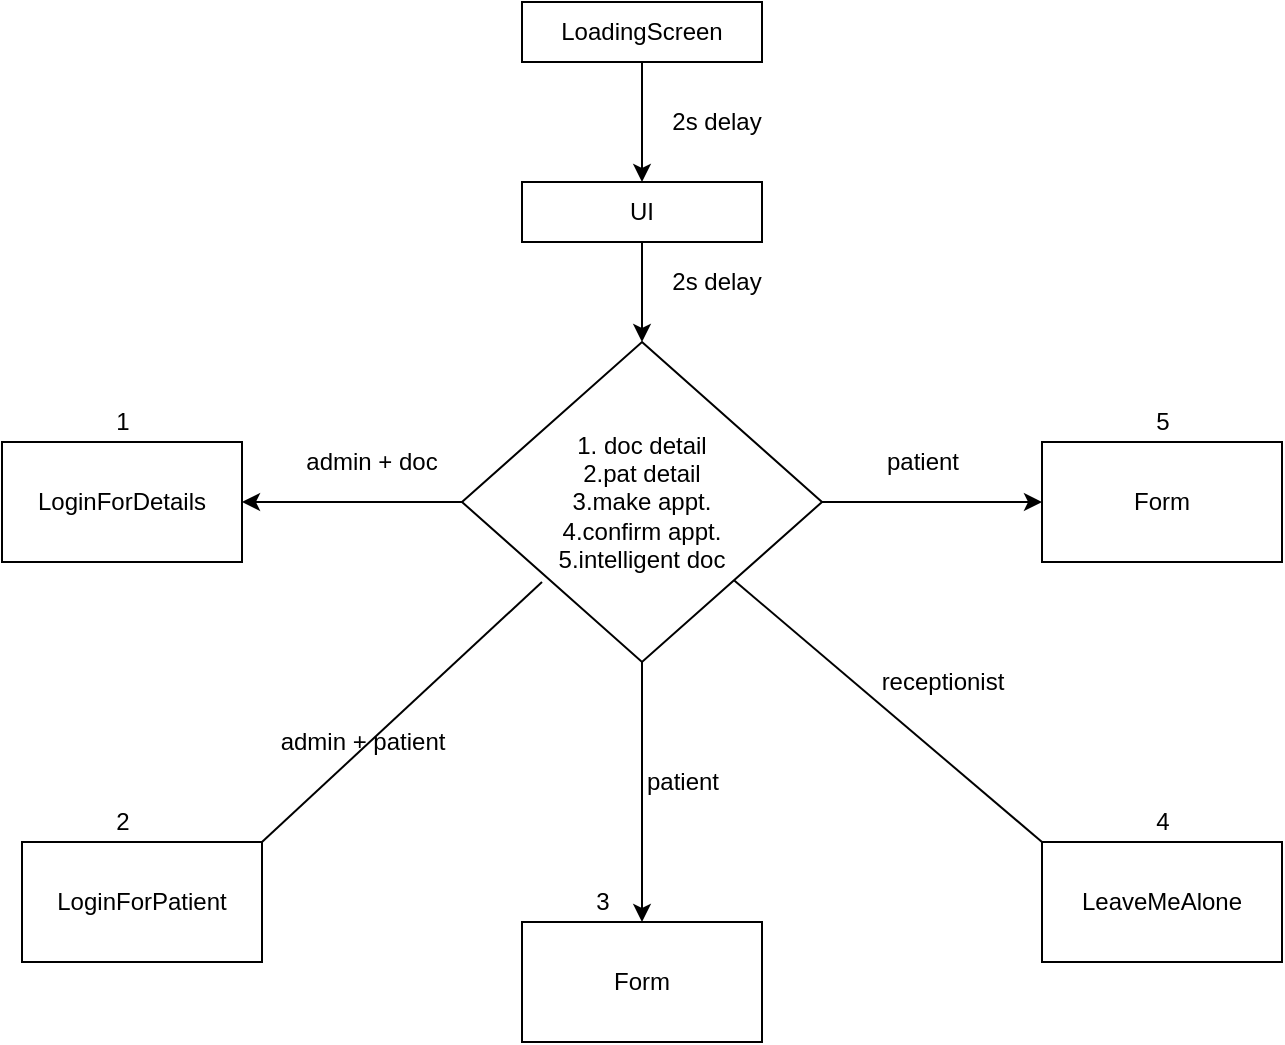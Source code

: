 <mxfile version="13.6.2" type="device"><diagram id="_S3pHIR7mjjs9VSfQLQi" name="Page-1"><mxGraphModel dx="1038" dy="580" grid="1" gridSize="10" guides="1" tooltips="1" connect="1" arrows="1" fold="1" page="1" pageScale="1" pageWidth="850" pageHeight="1100" math="0" shadow="0"><root><mxCell id="0"/><mxCell id="1" parent="0"/><mxCell id="7-LubkrSGCIGdJGcLA9A-3" value="" style="edgeStyle=orthogonalEdgeStyle;rounded=0;orthogonalLoop=1;jettySize=auto;html=1;" parent="1" source="7-LubkrSGCIGdJGcLA9A-1" target="7-LubkrSGCIGdJGcLA9A-2" edge="1"><mxGeometry relative="1" as="geometry"/></mxCell><mxCell id="7-LubkrSGCIGdJGcLA9A-1" value="LoadingScreen" style="rounded=0;whiteSpace=wrap;html=1;" parent="1" vertex="1"><mxGeometry x="320" y="40" width="120" height="30" as="geometry"/></mxCell><mxCell id="7-LubkrSGCIGdJGcLA9A-5" value="" style="edgeStyle=orthogonalEdgeStyle;rounded=0;orthogonalLoop=1;jettySize=auto;html=1;" parent="1" source="7-LubkrSGCIGdJGcLA9A-2" edge="1"><mxGeometry relative="1" as="geometry"><mxPoint x="380" y="210" as="targetPoint"/></mxGeometry></mxCell><mxCell id="7-LubkrSGCIGdJGcLA9A-2" value="UI" style="whiteSpace=wrap;html=1;rounded=0;" parent="1" vertex="1"><mxGeometry x="320" y="130" width="120" height="30" as="geometry"/></mxCell><mxCell id="7-LubkrSGCIGdJGcLA9A-6" value="2s delay" style="text;html=1;strokeColor=none;fillColor=none;align=center;verticalAlign=middle;whiteSpace=wrap;rounded=0;" parent="1" vertex="1"><mxGeometry x="385" y="90" width="65" height="20" as="geometry"/></mxCell><mxCell id="7-LubkrSGCIGdJGcLA9A-7" value="2s delay" style="text;html=1;strokeColor=none;fillColor=none;align=center;verticalAlign=middle;whiteSpace=wrap;rounded=0;" parent="1" vertex="1"><mxGeometry x="385" y="170" width="65" height="20" as="geometry"/></mxCell><mxCell id="7-LubkrSGCIGdJGcLA9A-11" value="" style="edgeStyle=orthogonalEdgeStyle;rounded=0;orthogonalLoop=1;jettySize=auto;html=1;" parent="1" source="7-LubkrSGCIGdJGcLA9A-8" target="7-LubkrSGCIGdJGcLA9A-10" edge="1"><mxGeometry relative="1" as="geometry"/></mxCell><mxCell id="7-LubkrSGCIGdJGcLA9A-13" value="" style="edgeStyle=orthogonalEdgeStyle;rounded=0;orthogonalLoop=1;jettySize=auto;html=1;" parent="1" source="7-LubkrSGCIGdJGcLA9A-8" target="7-LubkrSGCIGdJGcLA9A-12" edge="1"><mxGeometry relative="1" as="geometry"/></mxCell><mxCell id="7-LubkrSGCIGdJGcLA9A-15" value="" style="edgeStyle=orthogonalEdgeStyle;rounded=0;orthogonalLoop=1;jettySize=auto;html=1;" parent="1" source="7-LubkrSGCIGdJGcLA9A-8" target="7-LubkrSGCIGdJGcLA9A-14" edge="1"><mxGeometry relative="1" as="geometry"/></mxCell><mxCell id="7-LubkrSGCIGdJGcLA9A-8" value="1. doc detail&lt;br&gt;2.pat detail&lt;br&gt;3.make appt.&lt;br&gt;4.confirm appt.&lt;br&gt;5.intelligent doc" style="rhombus;whiteSpace=wrap;html=1;" parent="1" vertex="1"><mxGeometry x="290" y="210" width="180" height="160" as="geometry"/></mxCell><mxCell id="7-LubkrSGCIGdJGcLA9A-10" value="Form" style="whiteSpace=wrap;html=1;" parent="1" vertex="1"><mxGeometry x="580" y="260" width="120" height="60" as="geometry"/></mxCell><mxCell id="7-LubkrSGCIGdJGcLA9A-12" value="LoginForDetails" style="whiteSpace=wrap;html=1;" parent="1" vertex="1"><mxGeometry x="60" y="260" width="120" height="60" as="geometry"/></mxCell><mxCell id="7-LubkrSGCIGdJGcLA9A-14" value="Form" style="whiteSpace=wrap;html=1;" parent="1" vertex="1"><mxGeometry x="320" y="500" width="120" height="60" as="geometry"/></mxCell><mxCell id="7-LubkrSGCIGdJGcLA9A-17" value="" style="endArrow=none;html=1;" parent="1" edge="1"><mxGeometry width="50" height="50" relative="1" as="geometry"><mxPoint x="190" y="460" as="sourcePoint"/><mxPoint x="330" y="330" as="targetPoint"/></mxGeometry></mxCell><mxCell id="7-LubkrSGCIGdJGcLA9A-18" value="" style="endArrow=none;html=1;exitX=0;exitY=0;exitDx=0;exitDy=0;" parent="1" source="7-LubkrSGCIGdJGcLA9A-20" target="7-LubkrSGCIGdJGcLA9A-8" edge="1"><mxGeometry width="50" height="50" relative="1" as="geometry"><mxPoint x="580" y="450" as="sourcePoint"/><mxPoint x="425" y="330" as="targetPoint"/></mxGeometry></mxCell><mxCell id="7-LubkrSGCIGdJGcLA9A-19" value="LoginForPatient" style="rounded=0;whiteSpace=wrap;html=1;" parent="1" vertex="1"><mxGeometry x="70" y="460" width="120" height="60" as="geometry"/></mxCell><mxCell id="7-LubkrSGCIGdJGcLA9A-20" value="LeaveMeAlone" style="rounded=0;whiteSpace=wrap;html=1;" parent="1" vertex="1"><mxGeometry x="580" y="460" width="120" height="60" as="geometry"/></mxCell><mxCell id="7-LubkrSGCIGdJGcLA9A-21" value="admin + doc" style="text;html=1;strokeColor=none;fillColor=none;align=center;verticalAlign=middle;whiteSpace=wrap;rounded=0;" parent="1" vertex="1"><mxGeometry x="210" y="260" width="70" height="20" as="geometry"/></mxCell><mxCell id="7-LubkrSGCIGdJGcLA9A-25" value="admin + patient" style="text;html=1;align=center;verticalAlign=middle;resizable=0;points=[];autosize=1;" parent="1" vertex="1"><mxGeometry x="190" y="400" width="100" height="20" as="geometry"/></mxCell><mxCell id="7-LubkrSGCIGdJGcLA9A-26" value="patient" style="text;html=1;align=center;verticalAlign=middle;resizable=0;points=[];autosize=1;" parent="1" vertex="1"><mxGeometry x="375" y="420" width="50" height="20" as="geometry"/></mxCell><mxCell id="7-LubkrSGCIGdJGcLA9A-27" value="receptionist" style="text;html=1;align=center;verticalAlign=middle;resizable=0;points=[];autosize=1;" parent="1" vertex="1"><mxGeometry x="490" y="370" width="80" height="20" as="geometry"/></mxCell><mxCell id="7-LubkrSGCIGdJGcLA9A-28" value="patient" style="text;html=1;align=center;verticalAlign=middle;resizable=0;points=[];autosize=1;" parent="1" vertex="1"><mxGeometry x="495" y="260" width="50" height="20" as="geometry"/></mxCell><mxCell id="7-LubkrSGCIGdJGcLA9A-29" value="1" style="text;html=1;align=center;verticalAlign=middle;resizable=0;points=[];autosize=1;" parent="1" vertex="1"><mxGeometry x="110" y="240" width="20" height="20" as="geometry"/></mxCell><mxCell id="7-LubkrSGCIGdJGcLA9A-30" value="2" style="text;html=1;align=center;verticalAlign=middle;resizable=0;points=[];autosize=1;" parent="1" vertex="1"><mxGeometry x="110" y="440" width="20" height="20" as="geometry"/></mxCell><mxCell id="7-LubkrSGCIGdJGcLA9A-31" value="3" style="text;html=1;align=center;verticalAlign=middle;resizable=0;points=[];autosize=1;" parent="1" vertex="1"><mxGeometry x="350" y="480" width="20" height="20" as="geometry"/></mxCell><mxCell id="7-LubkrSGCIGdJGcLA9A-32" value="4" style="text;html=1;align=center;verticalAlign=middle;resizable=0;points=[];autosize=1;" parent="1" vertex="1"><mxGeometry x="630" y="440" width="20" height="20" as="geometry"/></mxCell><mxCell id="7-LubkrSGCIGdJGcLA9A-33" value="5" style="text;html=1;align=center;verticalAlign=middle;resizable=0;points=[];autosize=1;" parent="1" vertex="1"><mxGeometry x="630" y="240" width="20" height="20" as="geometry"/></mxCell></root></mxGraphModel></diagram></mxfile>